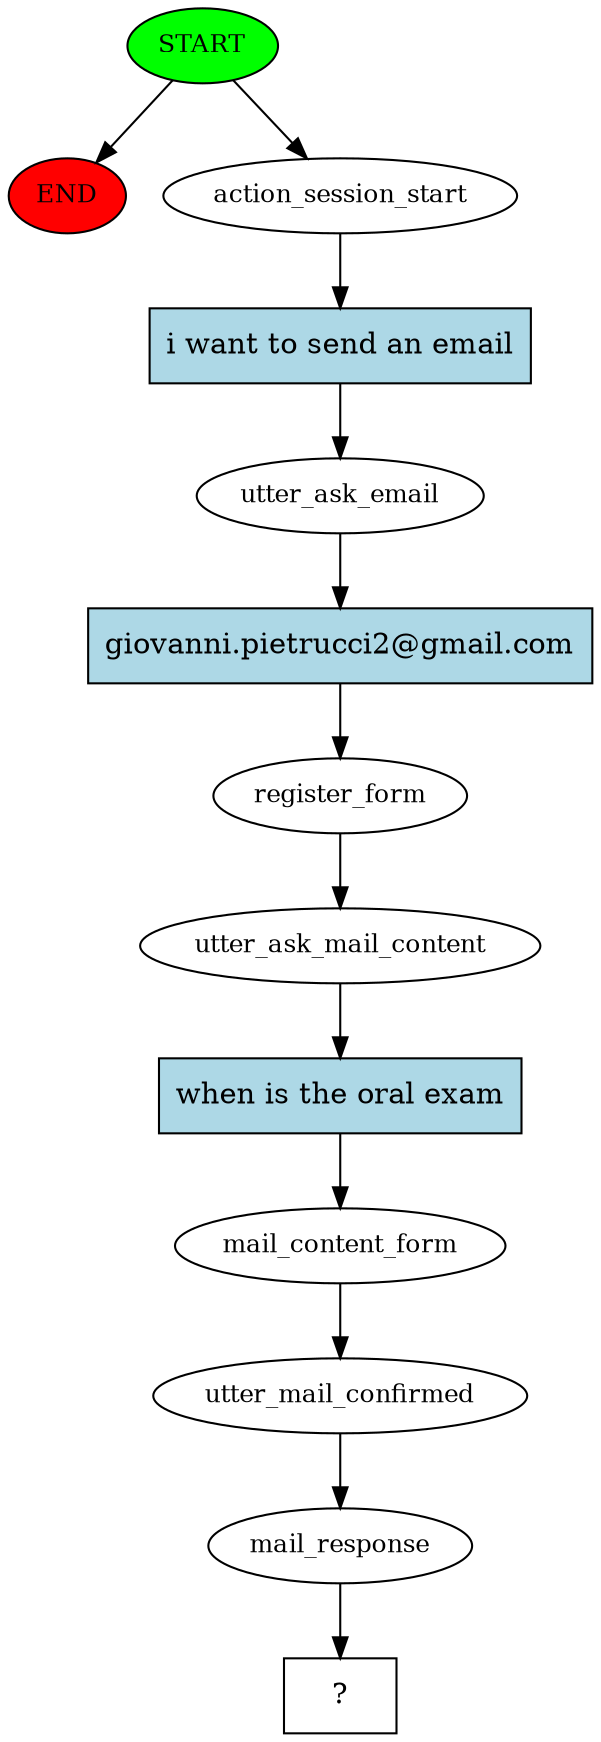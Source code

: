 digraph  {
0 [class="start active", fillcolor=green, fontsize=12, label=START, style=filled];
"-1" [class=end, fillcolor=red, fontsize=12, label=END, style=filled];
1 [class=active, fontsize=12, label=action_session_start];
2 [class=active, fontsize=12, label=utter_ask_email];
3 [class=active, fontsize=12, label=register_form];
4 [class=active, fontsize=12, label=utter_ask_mail_content];
5 [class=active, fontsize=12, label=mail_content_form];
6 [class=active, fontsize=12, label=utter_mail_confirmed];
7 [class=active, fontsize=12, label=mail_response];
8 [class="intent dashed active", label="  ?  ", shape=rect];
9 [class="intent active", fillcolor=lightblue, label="i want to send an email", shape=rect, style=filled];
10 [class="intent active", fillcolor=lightblue, label="giovanni.pietrucci2@gmail.com", shape=rect, style=filled];
11 [class="intent active", fillcolor=lightblue, label="when is the oral exam", shape=rect, style=filled];
0 -> "-1"  [class="", key=NONE, label=""];
0 -> 1  [class=active, key=NONE, label=""];
1 -> 9  [class=active, key=0];
2 -> 10  [class=active, key=0];
3 -> 4  [class=active, key=NONE, label=""];
4 -> 11  [class=active, key=0];
5 -> 6  [class=active, key=NONE, label=""];
6 -> 7  [class=active, key=NONE, label=""];
7 -> 8  [class=active, key=NONE, label=""];
9 -> 2  [class=active, key=0];
10 -> 3  [class=active, key=0];
11 -> 5  [class=active, key=0];
}

